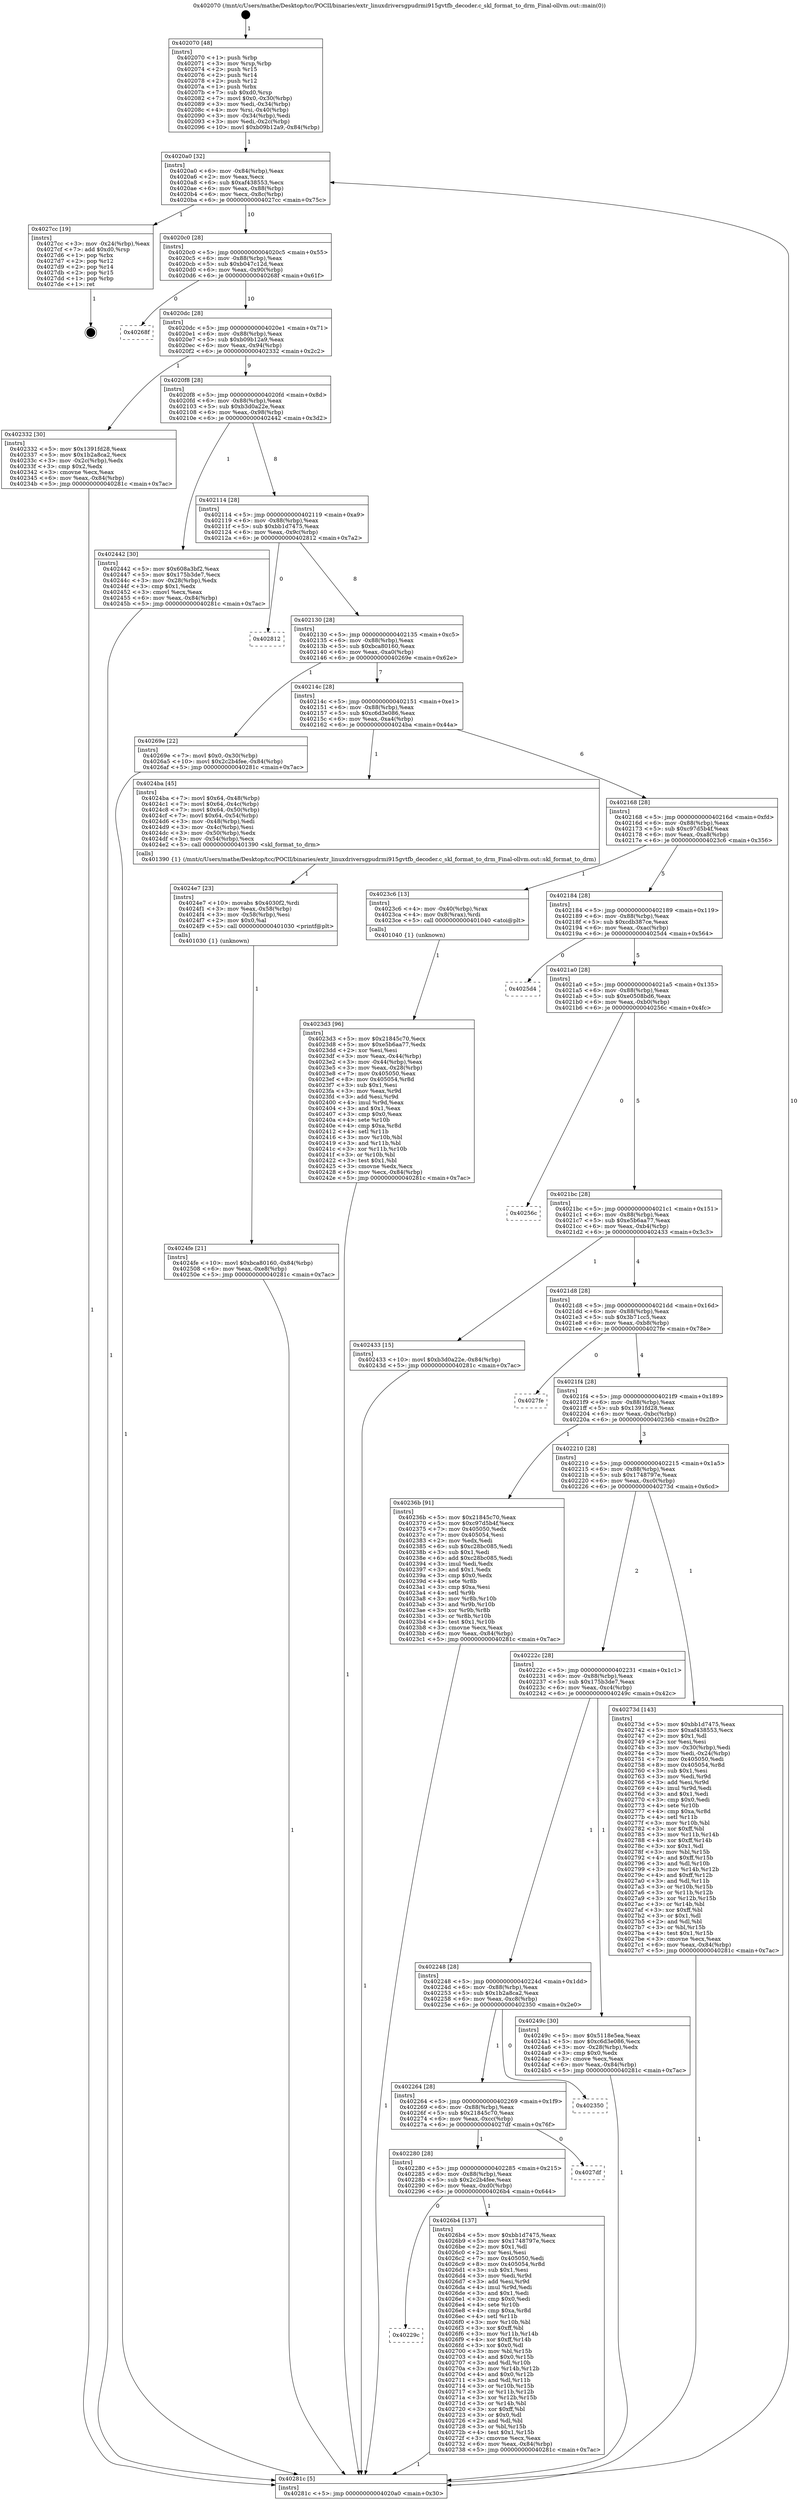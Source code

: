 digraph "0x402070" {
  label = "0x402070 (/mnt/c/Users/mathe/Desktop/tcc/POCII/binaries/extr_linuxdriversgpudrmi915gvtfb_decoder.c_skl_format_to_drm_Final-ollvm.out::main(0))"
  labelloc = "t"
  node[shape=record]

  Entry [label="",width=0.3,height=0.3,shape=circle,fillcolor=black,style=filled]
  "0x4020a0" [label="{
     0x4020a0 [32]\l
     | [instrs]\l
     &nbsp;&nbsp;0x4020a0 \<+6\>: mov -0x84(%rbp),%eax\l
     &nbsp;&nbsp;0x4020a6 \<+2\>: mov %eax,%ecx\l
     &nbsp;&nbsp;0x4020a8 \<+6\>: sub $0xaf438553,%ecx\l
     &nbsp;&nbsp;0x4020ae \<+6\>: mov %eax,-0x88(%rbp)\l
     &nbsp;&nbsp;0x4020b4 \<+6\>: mov %ecx,-0x8c(%rbp)\l
     &nbsp;&nbsp;0x4020ba \<+6\>: je 00000000004027cc \<main+0x75c\>\l
  }"]
  "0x4027cc" [label="{
     0x4027cc [19]\l
     | [instrs]\l
     &nbsp;&nbsp;0x4027cc \<+3\>: mov -0x24(%rbp),%eax\l
     &nbsp;&nbsp;0x4027cf \<+7\>: add $0xd0,%rsp\l
     &nbsp;&nbsp;0x4027d6 \<+1\>: pop %rbx\l
     &nbsp;&nbsp;0x4027d7 \<+2\>: pop %r12\l
     &nbsp;&nbsp;0x4027d9 \<+2\>: pop %r14\l
     &nbsp;&nbsp;0x4027db \<+2\>: pop %r15\l
     &nbsp;&nbsp;0x4027dd \<+1\>: pop %rbp\l
     &nbsp;&nbsp;0x4027de \<+1\>: ret\l
  }"]
  "0x4020c0" [label="{
     0x4020c0 [28]\l
     | [instrs]\l
     &nbsp;&nbsp;0x4020c0 \<+5\>: jmp 00000000004020c5 \<main+0x55\>\l
     &nbsp;&nbsp;0x4020c5 \<+6\>: mov -0x88(%rbp),%eax\l
     &nbsp;&nbsp;0x4020cb \<+5\>: sub $0xb047c12d,%eax\l
     &nbsp;&nbsp;0x4020d0 \<+6\>: mov %eax,-0x90(%rbp)\l
     &nbsp;&nbsp;0x4020d6 \<+6\>: je 000000000040268f \<main+0x61f\>\l
  }"]
  Exit [label="",width=0.3,height=0.3,shape=circle,fillcolor=black,style=filled,peripheries=2]
  "0x40268f" [label="{
     0x40268f\l
  }", style=dashed]
  "0x4020dc" [label="{
     0x4020dc [28]\l
     | [instrs]\l
     &nbsp;&nbsp;0x4020dc \<+5\>: jmp 00000000004020e1 \<main+0x71\>\l
     &nbsp;&nbsp;0x4020e1 \<+6\>: mov -0x88(%rbp),%eax\l
     &nbsp;&nbsp;0x4020e7 \<+5\>: sub $0xb09b12a9,%eax\l
     &nbsp;&nbsp;0x4020ec \<+6\>: mov %eax,-0x94(%rbp)\l
     &nbsp;&nbsp;0x4020f2 \<+6\>: je 0000000000402332 \<main+0x2c2\>\l
  }"]
  "0x40229c" [label="{
     0x40229c\l
  }", style=dashed]
  "0x402332" [label="{
     0x402332 [30]\l
     | [instrs]\l
     &nbsp;&nbsp;0x402332 \<+5\>: mov $0x1391fd28,%eax\l
     &nbsp;&nbsp;0x402337 \<+5\>: mov $0x1b2a8ca2,%ecx\l
     &nbsp;&nbsp;0x40233c \<+3\>: mov -0x2c(%rbp),%edx\l
     &nbsp;&nbsp;0x40233f \<+3\>: cmp $0x2,%edx\l
     &nbsp;&nbsp;0x402342 \<+3\>: cmovne %ecx,%eax\l
     &nbsp;&nbsp;0x402345 \<+6\>: mov %eax,-0x84(%rbp)\l
     &nbsp;&nbsp;0x40234b \<+5\>: jmp 000000000040281c \<main+0x7ac\>\l
  }"]
  "0x4020f8" [label="{
     0x4020f8 [28]\l
     | [instrs]\l
     &nbsp;&nbsp;0x4020f8 \<+5\>: jmp 00000000004020fd \<main+0x8d\>\l
     &nbsp;&nbsp;0x4020fd \<+6\>: mov -0x88(%rbp),%eax\l
     &nbsp;&nbsp;0x402103 \<+5\>: sub $0xb3d0a22e,%eax\l
     &nbsp;&nbsp;0x402108 \<+6\>: mov %eax,-0x98(%rbp)\l
     &nbsp;&nbsp;0x40210e \<+6\>: je 0000000000402442 \<main+0x3d2\>\l
  }"]
  "0x40281c" [label="{
     0x40281c [5]\l
     | [instrs]\l
     &nbsp;&nbsp;0x40281c \<+5\>: jmp 00000000004020a0 \<main+0x30\>\l
  }"]
  "0x402070" [label="{
     0x402070 [48]\l
     | [instrs]\l
     &nbsp;&nbsp;0x402070 \<+1\>: push %rbp\l
     &nbsp;&nbsp;0x402071 \<+3\>: mov %rsp,%rbp\l
     &nbsp;&nbsp;0x402074 \<+2\>: push %r15\l
     &nbsp;&nbsp;0x402076 \<+2\>: push %r14\l
     &nbsp;&nbsp;0x402078 \<+2\>: push %r12\l
     &nbsp;&nbsp;0x40207a \<+1\>: push %rbx\l
     &nbsp;&nbsp;0x40207b \<+7\>: sub $0xd0,%rsp\l
     &nbsp;&nbsp;0x402082 \<+7\>: movl $0x0,-0x30(%rbp)\l
     &nbsp;&nbsp;0x402089 \<+3\>: mov %edi,-0x34(%rbp)\l
     &nbsp;&nbsp;0x40208c \<+4\>: mov %rsi,-0x40(%rbp)\l
     &nbsp;&nbsp;0x402090 \<+3\>: mov -0x34(%rbp),%edi\l
     &nbsp;&nbsp;0x402093 \<+3\>: mov %edi,-0x2c(%rbp)\l
     &nbsp;&nbsp;0x402096 \<+10\>: movl $0xb09b12a9,-0x84(%rbp)\l
  }"]
  "0x4026b4" [label="{
     0x4026b4 [137]\l
     | [instrs]\l
     &nbsp;&nbsp;0x4026b4 \<+5\>: mov $0xbb1d7475,%eax\l
     &nbsp;&nbsp;0x4026b9 \<+5\>: mov $0x1748797e,%ecx\l
     &nbsp;&nbsp;0x4026be \<+2\>: mov $0x1,%dl\l
     &nbsp;&nbsp;0x4026c0 \<+2\>: xor %esi,%esi\l
     &nbsp;&nbsp;0x4026c2 \<+7\>: mov 0x405050,%edi\l
     &nbsp;&nbsp;0x4026c9 \<+8\>: mov 0x405054,%r8d\l
     &nbsp;&nbsp;0x4026d1 \<+3\>: sub $0x1,%esi\l
     &nbsp;&nbsp;0x4026d4 \<+3\>: mov %edi,%r9d\l
     &nbsp;&nbsp;0x4026d7 \<+3\>: add %esi,%r9d\l
     &nbsp;&nbsp;0x4026da \<+4\>: imul %r9d,%edi\l
     &nbsp;&nbsp;0x4026de \<+3\>: and $0x1,%edi\l
     &nbsp;&nbsp;0x4026e1 \<+3\>: cmp $0x0,%edi\l
     &nbsp;&nbsp;0x4026e4 \<+4\>: sete %r10b\l
     &nbsp;&nbsp;0x4026e8 \<+4\>: cmp $0xa,%r8d\l
     &nbsp;&nbsp;0x4026ec \<+4\>: setl %r11b\l
     &nbsp;&nbsp;0x4026f0 \<+3\>: mov %r10b,%bl\l
     &nbsp;&nbsp;0x4026f3 \<+3\>: xor $0xff,%bl\l
     &nbsp;&nbsp;0x4026f6 \<+3\>: mov %r11b,%r14b\l
     &nbsp;&nbsp;0x4026f9 \<+4\>: xor $0xff,%r14b\l
     &nbsp;&nbsp;0x4026fd \<+3\>: xor $0x0,%dl\l
     &nbsp;&nbsp;0x402700 \<+3\>: mov %bl,%r15b\l
     &nbsp;&nbsp;0x402703 \<+4\>: and $0x0,%r15b\l
     &nbsp;&nbsp;0x402707 \<+3\>: and %dl,%r10b\l
     &nbsp;&nbsp;0x40270a \<+3\>: mov %r14b,%r12b\l
     &nbsp;&nbsp;0x40270d \<+4\>: and $0x0,%r12b\l
     &nbsp;&nbsp;0x402711 \<+3\>: and %dl,%r11b\l
     &nbsp;&nbsp;0x402714 \<+3\>: or %r10b,%r15b\l
     &nbsp;&nbsp;0x402717 \<+3\>: or %r11b,%r12b\l
     &nbsp;&nbsp;0x40271a \<+3\>: xor %r12b,%r15b\l
     &nbsp;&nbsp;0x40271d \<+3\>: or %r14b,%bl\l
     &nbsp;&nbsp;0x402720 \<+3\>: xor $0xff,%bl\l
     &nbsp;&nbsp;0x402723 \<+3\>: or $0x0,%dl\l
     &nbsp;&nbsp;0x402726 \<+2\>: and %dl,%bl\l
     &nbsp;&nbsp;0x402728 \<+3\>: or %bl,%r15b\l
     &nbsp;&nbsp;0x40272b \<+4\>: test $0x1,%r15b\l
     &nbsp;&nbsp;0x40272f \<+3\>: cmovne %ecx,%eax\l
     &nbsp;&nbsp;0x402732 \<+6\>: mov %eax,-0x84(%rbp)\l
     &nbsp;&nbsp;0x402738 \<+5\>: jmp 000000000040281c \<main+0x7ac\>\l
  }"]
  "0x402442" [label="{
     0x402442 [30]\l
     | [instrs]\l
     &nbsp;&nbsp;0x402442 \<+5\>: mov $0x608a3bf2,%eax\l
     &nbsp;&nbsp;0x402447 \<+5\>: mov $0x175b3de7,%ecx\l
     &nbsp;&nbsp;0x40244c \<+3\>: mov -0x28(%rbp),%edx\l
     &nbsp;&nbsp;0x40244f \<+3\>: cmp $0x1,%edx\l
     &nbsp;&nbsp;0x402452 \<+3\>: cmovl %ecx,%eax\l
     &nbsp;&nbsp;0x402455 \<+6\>: mov %eax,-0x84(%rbp)\l
     &nbsp;&nbsp;0x40245b \<+5\>: jmp 000000000040281c \<main+0x7ac\>\l
  }"]
  "0x402114" [label="{
     0x402114 [28]\l
     | [instrs]\l
     &nbsp;&nbsp;0x402114 \<+5\>: jmp 0000000000402119 \<main+0xa9\>\l
     &nbsp;&nbsp;0x402119 \<+6\>: mov -0x88(%rbp),%eax\l
     &nbsp;&nbsp;0x40211f \<+5\>: sub $0xbb1d7475,%eax\l
     &nbsp;&nbsp;0x402124 \<+6\>: mov %eax,-0x9c(%rbp)\l
     &nbsp;&nbsp;0x40212a \<+6\>: je 0000000000402812 \<main+0x7a2\>\l
  }"]
  "0x402280" [label="{
     0x402280 [28]\l
     | [instrs]\l
     &nbsp;&nbsp;0x402280 \<+5\>: jmp 0000000000402285 \<main+0x215\>\l
     &nbsp;&nbsp;0x402285 \<+6\>: mov -0x88(%rbp),%eax\l
     &nbsp;&nbsp;0x40228b \<+5\>: sub $0x2c2b4fee,%eax\l
     &nbsp;&nbsp;0x402290 \<+6\>: mov %eax,-0xd0(%rbp)\l
     &nbsp;&nbsp;0x402296 \<+6\>: je 00000000004026b4 \<main+0x644\>\l
  }"]
  "0x402812" [label="{
     0x402812\l
  }", style=dashed]
  "0x402130" [label="{
     0x402130 [28]\l
     | [instrs]\l
     &nbsp;&nbsp;0x402130 \<+5\>: jmp 0000000000402135 \<main+0xc5\>\l
     &nbsp;&nbsp;0x402135 \<+6\>: mov -0x88(%rbp),%eax\l
     &nbsp;&nbsp;0x40213b \<+5\>: sub $0xbca80160,%eax\l
     &nbsp;&nbsp;0x402140 \<+6\>: mov %eax,-0xa0(%rbp)\l
     &nbsp;&nbsp;0x402146 \<+6\>: je 000000000040269e \<main+0x62e\>\l
  }"]
  "0x4027df" [label="{
     0x4027df\l
  }", style=dashed]
  "0x40269e" [label="{
     0x40269e [22]\l
     | [instrs]\l
     &nbsp;&nbsp;0x40269e \<+7\>: movl $0x0,-0x30(%rbp)\l
     &nbsp;&nbsp;0x4026a5 \<+10\>: movl $0x2c2b4fee,-0x84(%rbp)\l
     &nbsp;&nbsp;0x4026af \<+5\>: jmp 000000000040281c \<main+0x7ac\>\l
  }"]
  "0x40214c" [label="{
     0x40214c [28]\l
     | [instrs]\l
     &nbsp;&nbsp;0x40214c \<+5\>: jmp 0000000000402151 \<main+0xe1\>\l
     &nbsp;&nbsp;0x402151 \<+6\>: mov -0x88(%rbp),%eax\l
     &nbsp;&nbsp;0x402157 \<+5\>: sub $0xc6d3e086,%eax\l
     &nbsp;&nbsp;0x40215c \<+6\>: mov %eax,-0xa4(%rbp)\l
     &nbsp;&nbsp;0x402162 \<+6\>: je 00000000004024ba \<main+0x44a\>\l
  }"]
  "0x402264" [label="{
     0x402264 [28]\l
     | [instrs]\l
     &nbsp;&nbsp;0x402264 \<+5\>: jmp 0000000000402269 \<main+0x1f9\>\l
     &nbsp;&nbsp;0x402269 \<+6\>: mov -0x88(%rbp),%eax\l
     &nbsp;&nbsp;0x40226f \<+5\>: sub $0x21845c70,%eax\l
     &nbsp;&nbsp;0x402274 \<+6\>: mov %eax,-0xcc(%rbp)\l
     &nbsp;&nbsp;0x40227a \<+6\>: je 00000000004027df \<main+0x76f\>\l
  }"]
  "0x4024ba" [label="{
     0x4024ba [45]\l
     | [instrs]\l
     &nbsp;&nbsp;0x4024ba \<+7\>: movl $0x64,-0x48(%rbp)\l
     &nbsp;&nbsp;0x4024c1 \<+7\>: movl $0x64,-0x4c(%rbp)\l
     &nbsp;&nbsp;0x4024c8 \<+7\>: movl $0x64,-0x50(%rbp)\l
     &nbsp;&nbsp;0x4024cf \<+7\>: movl $0x64,-0x54(%rbp)\l
     &nbsp;&nbsp;0x4024d6 \<+3\>: mov -0x48(%rbp),%edi\l
     &nbsp;&nbsp;0x4024d9 \<+3\>: mov -0x4c(%rbp),%esi\l
     &nbsp;&nbsp;0x4024dc \<+3\>: mov -0x50(%rbp),%edx\l
     &nbsp;&nbsp;0x4024df \<+3\>: mov -0x54(%rbp),%ecx\l
     &nbsp;&nbsp;0x4024e2 \<+5\>: call 0000000000401390 \<skl_format_to_drm\>\l
     | [calls]\l
     &nbsp;&nbsp;0x401390 \{1\} (/mnt/c/Users/mathe/Desktop/tcc/POCII/binaries/extr_linuxdriversgpudrmi915gvtfb_decoder.c_skl_format_to_drm_Final-ollvm.out::skl_format_to_drm)\l
  }"]
  "0x402168" [label="{
     0x402168 [28]\l
     | [instrs]\l
     &nbsp;&nbsp;0x402168 \<+5\>: jmp 000000000040216d \<main+0xfd\>\l
     &nbsp;&nbsp;0x40216d \<+6\>: mov -0x88(%rbp),%eax\l
     &nbsp;&nbsp;0x402173 \<+5\>: sub $0xc97d5b4f,%eax\l
     &nbsp;&nbsp;0x402178 \<+6\>: mov %eax,-0xa8(%rbp)\l
     &nbsp;&nbsp;0x40217e \<+6\>: je 00000000004023c6 \<main+0x356\>\l
  }"]
  "0x402350" [label="{
     0x402350\l
  }", style=dashed]
  "0x4023c6" [label="{
     0x4023c6 [13]\l
     | [instrs]\l
     &nbsp;&nbsp;0x4023c6 \<+4\>: mov -0x40(%rbp),%rax\l
     &nbsp;&nbsp;0x4023ca \<+4\>: mov 0x8(%rax),%rdi\l
     &nbsp;&nbsp;0x4023ce \<+5\>: call 0000000000401040 \<atoi@plt\>\l
     | [calls]\l
     &nbsp;&nbsp;0x401040 \{1\} (unknown)\l
  }"]
  "0x402184" [label="{
     0x402184 [28]\l
     | [instrs]\l
     &nbsp;&nbsp;0x402184 \<+5\>: jmp 0000000000402189 \<main+0x119\>\l
     &nbsp;&nbsp;0x402189 \<+6\>: mov -0x88(%rbp),%eax\l
     &nbsp;&nbsp;0x40218f \<+5\>: sub $0xcdb387ce,%eax\l
     &nbsp;&nbsp;0x402194 \<+6\>: mov %eax,-0xac(%rbp)\l
     &nbsp;&nbsp;0x40219a \<+6\>: je 00000000004025d4 \<main+0x564\>\l
  }"]
  "0x4024fe" [label="{
     0x4024fe [21]\l
     | [instrs]\l
     &nbsp;&nbsp;0x4024fe \<+10\>: movl $0xbca80160,-0x84(%rbp)\l
     &nbsp;&nbsp;0x402508 \<+6\>: mov %eax,-0xe8(%rbp)\l
     &nbsp;&nbsp;0x40250e \<+5\>: jmp 000000000040281c \<main+0x7ac\>\l
  }"]
  "0x4025d4" [label="{
     0x4025d4\l
  }", style=dashed]
  "0x4021a0" [label="{
     0x4021a0 [28]\l
     | [instrs]\l
     &nbsp;&nbsp;0x4021a0 \<+5\>: jmp 00000000004021a5 \<main+0x135\>\l
     &nbsp;&nbsp;0x4021a5 \<+6\>: mov -0x88(%rbp),%eax\l
     &nbsp;&nbsp;0x4021ab \<+5\>: sub $0xe0508bd6,%eax\l
     &nbsp;&nbsp;0x4021b0 \<+6\>: mov %eax,-0xb0(%rbp)\l
     &nbsp;&nbsp;0x4021b6 \<+6\>: je 000000000040256c \<main+0x4fc\>\l
  }"]
  "0x4024e7" [label="{
     0x4024e7 [23]\l
     | [instrs]\l
     &nbsp;&nbsp;0x4024e7 \<+10\>: movabs $0x4030f2,%rdi\l
     &nbsp;&nbsp;0x4024f1 \<+3\>: mov %eax,-0x58(%rbp)\l
     &nbsp;&nbsp;0x4024f4 \<+3\>: mov -0x58(%rbp),%esi\l
     &nbsp;&nbsp;0x4024f7 \<+2\>: mov $0x0,%al\l
     &nbsp;&nbsp;0x4024f9 \<+5\>: call 0000000000401030 \<printf@plt\>\l
     | [calls]\l
     &nbsp;&nbsp;0x401030 \{1\} (unknown)\l
  }"]
  "0x40256c" [label="{
     0x40256c\l
  }", style=dashed]
  "0x4021bc" [label="{
     0x4021bc [28]\l
     | [instrs]\l
     &nbsp;&nbsp;0x4021bc \<+5\>: jmp 00000000004021c1 \<main+0x151\>\l
     &nbsp;&nbsp;0x4021c1 \<+6\>: mov -0x88(%rbp),%eax\l
     &nbsp;&nbsp;0x4021c7 \<+5\>: sub $0xe5b6aa77,%eax\l
     &nbsp;&nbsp;0x4021cc \<+6\>: mov %eax,-0xb4(%rbp)\l
     &nbsp;&nbsp;0x4021d2 \<+6\>: je 0000000000402433 \<main+0x3c3\>\l
  }"]
  "0x402248" [label="{
     0x402248 [28]\l
     | [instrs]\l
     &nbsp;&nbsp;0x402248 \<+5\>: jmp 000000000040224d \<main+0x1dd\>\l
     &nbsp;&nbsp;0x40224d \<+6\>: mov -0x88(%rbp),%eax\l
     &nbsp;&nbsp;0x402253 \<+5\>: sub $0x1b2a8ca2,%eax\l
     &nbsp;&nbsp;0x402258 \<+6\>: mov %eax,-0xc8(%rbp)\l
     &nbsp;&nbsp;0x40225e \<+6\>: je 0000000000402350 \<main+0x2e0\>\l
  }"]
  "0x402433" [label="{
     0x402433 [15]\l
     | [instrs]\l
     &nbsp;&nbsp;0x402433 \<+10\>: movl $0xb3d0a22e,-0x84(%rbp)\l
     &nbsp;&nbsp;0x40243d \<+5\>: jmp 000000000040281c \<main+0x7ac\>\l
  }"]
  "0x4021d8" [label="{
     0x4021d8 [28]\l
     | [instrs]\l
     &nbsp;&nbsp;0x4021d8 \<+5\>: jmp 00000000004021dd \<main+0x16d\>\l
     &nbsp;&nbsp;0x4021dd \<+6\>: mov -0x88(%rbp),%eax\l
     &nbsp;&nbsp;0x4021e3 \<+5\>: sub $0x3b71cc5,%eax\l
     &nbsp;&nbsp;0x4021e8 \<+6\>: mov %eax,-0xb8(%rbp)\l
     &nbsp;&nbsp;0x4021ee \<+6\>: je 00000000004027fe \<main+0x78e\>\l
  }"]
  "0x40249c" [label="{
     0x40249c [30]\l
     | [instrs]\l
     &nbsp;&nbsp;0x40249c \<+5\>: mov $0x5118e5ea,%eax\l
     &nbsp;&nbsp;0x4024a1 \<+5\>: mov $0xc6d3e086,%ecx\l
     &nbsp;&nbsp;0x4024a6 \<+3\>: mov -0x28(%rbp),%edx\l
     &nbsp;&nbsp;0x4024a9 \<+3\>: cmp $0x0,%edx\l
     &nbsp;&nbsp;0x4024ac \<+3\>: cmove %ecx,%eax\l
     &nbsp;&nbsp;0x4024af \<+6\>: mov %eax,-0x84(%rbp)\l
     &nbsp;&nbsp;0x4024b5 \<+5\>: jmp 000000000040281c \<main+0x7ac\>\l
  }"]
  "0x4027fe" [label="{
     0x4027fe\l
  }", style=dashed]
  "0x4021f4" [label="{
     0x4021f4 [28]\l
     | [instrs]\l
     &nbsp;&nbsp;0x4021f4 \<+5\>: jmp 00000000004021f9 \<main+0x189\>\l
     &nbsp;&nbsp;0x4021f9 \<+6\>: mov -0x88(%rbp),%eax\l
     &nbsp;&nbsp;0x4021ff \<+5\>: sub $0x1391fd28,%eax\l
     &nbsp;&nbsp;0x402204 \<+6\>: mov %eax,-0xbc(%rbp)\l
     &nbsp;&nbsp;0x40220a \<+6\>: je 000000000040236b \<main+0x2fb\>\l
  }"]
  "0x40222c" [label="{
     0x40222c [28]\l
     | [instrs]\l
     &nbsp;&nbsp;0x40222c \<+5\>: jmp 0000000000402231 \<main+0x1c1\>\l
     &nbsp;&nbsp;0x402231 \<+6\>: mov -0x88(%rbp),%eax\l
     &nbsp;&nbsp;0x402237 \<+5\>: sub $0x175b3de7,%eax\l
     &nbsp;&nbsp;0x40223c \<+6\>: mov %eax,-0xc4(%rbp)\l
     &nbsp;&nbsp;0x402242 \<+6\>: je 000000000040249c \<main+0x42c\>\l
  }"]
  "0x40236b" [label="{
     0x40236b [91]\l
     | [instrs]\l
     &nbsp;&nbsp;0x40236b \<+5\>: mov $0x21845c70,%eax\l
     &nbsp;&nbsp;0x402370 \<+5\>: mov $0xc97d5b4f,%ecx\l
     &nbsp;&nbsp;0x402375 \<+7\>: mov 0x405050,%edx\l
     &nbsp;&nbsp;0x40237c \<+7\>: mov 0x405054,%esi\l
     &nbsp;&nbsp;0x402383 \<+2\>: mov %edx,%edi\l
     &nbsp;&nbsp;0x402385 \<+6\>: sub $0xc28bc085,%edi\l
     &nbsp;&nbsp;0x40238b \<+3\>: sub $0x1,%edi\l
     &nbsp;&nbsp;0x40238e \<+6\>: add $0xc28bc085,%edi\l
     &nbsp;&nbsp;0x402394 \<+3\>: imul %edi,%edx\l
     &nbsp;&nbsp;0x402397 \<+3\>: and $0x1,%edx\l
     &nbsp;&nbsp;0x40239a \<+3\>: cmp $0x0,%edx\l
     &nbsp;&nbsp;0x40239d \<+4\>: sete %r8b\l
     &nbsp;&nbsp;0x4023a1 \<+3\>: cmp $0xa,%esi\l
     &nbsp;&nbsp;0x4023a4 \<+4\>: setl %r9b\l
     &nbsp;&nbsp;0x4023a8 \<+3\>: mov %r8b,%r10b\l
     &nbsp;&nbsp;0x4023ab \<+3\>: and %r9b,%r10b\l
     &nbsp;&nbsp;0x4023ae \<+3\>: xor %r9b,%r8b\l
     &nbsp;&nbsp;0x4023b1 \<+3\>: or %r8b,%r10b\l
     &nbsp;&nbsp;0x4023b4 \<+4\>: test $0x1,%r10b\l
     &nbsp;&nbsp;0x4023b8 \<+3\>: cmovne %ecx,%eax\l
     &nbsp;&nbsp;0x4023bb \<+6\>: mov %eax,-0x84(%rbp)\l
     &nbsp;&nbsp;0x4023c1 \<+5\>: jmp 000000000040281c \<main+0x7ac\>\l
  }"]
  "0x402210" [label="{
     0x402210 [28]\l
     | [instrs]\l
     &nbsp;&nbsp;0x402210 \<+5\>: jmp 0000000000402215 \<main+0x1a5\>\l
     &nbsp;&nbsp;0x402215 \<+6\>: mov -0x88(%rbp),%eax\l
     &nbsp;&nbsp;0x40221b \<+5\>: sub $0x1748797e,%eax\l
     &nbsp;&nbsp;0x402220 \<+6\>: mov %eax,-0xc0(%rbp)\l
     &nbsp;&nbsp;0x402226 \<+6\>: je 000000000040273d \<main+0x6cd\>\l
  }"]
  "0x4023d3" [label="{
     0x4023d3 [96]\l
     | [instrs]\l
     &nbsp;&nbsp;0x4023d3 \<+5\>: mov $0x21845c70,%ecx\l
     &nbsp;&nbsp;0x4023d8 \<+5\>: mov $0xe5b6aa77,%edx\l
     &nbsp;&nbsp;0x4023dd \<+2\>: xor %esi,%esi\l
     &nbsp;&nbsp;0x4023df \<+3\>: mov %eax,-0x44(%rbp)\l
     &nbsp;&nbsp;0x4023e2 \<+3\>: mov -0x44(%rbp),%eax\l
     &nbsp;&nbsp;0x4023e5 \<+3\>: mov %eax,-0x28(%rbp)\l
     &nbsp;&nbsp;0x4023e8 \<+7\>: mov 0x405050,%eax\l
     &nbsp;&nbsp;0x4023ef \<+8\>: mov 0x405054,%r8d\l
     &nbsp;&nbsp;0x4023f7 \<+3\>: sub $0x1,%esi\l
     &nbsp;&nbsp;0x4023fa \<+3\>: mov %eax,%r9d\l
     &nbsp;&nbsp;0x4023fd \<+3\>: add %esi,%r9d\l
     &nbsp;&nbsp;0x402400 \<+4\>: imul %r9d,%eax\l
     &nbsp;&nbsp;0x402404 \<+3\>: and $0x1,%eax\l
     &nbsp;&nbsp;0x402407 \<+3\>: cmp $0x0,%eax\l
     &nbsp;&nbsp;0x40240a \<+4\>: sete %r10b\l
     &nbsp;&nbsp;0x40240e \<+4\>: cmp $0xa,%r8d\l
     &nbsp;&nbsp;0x402412 \<+4\>: setl %r11b\l
     &nbsp;&nbsp;0x402416 \<+3\>: mov %r10b,%bl\l
     &nbsp;&nbsp;0x402419 \<+3\>: and %r11b,%bl\l
     &nbsp;&nbsp;0x40241c \<+3\>: xor %r11b,%r10b\l
     &nbsp;&nbsp;0x40241f \<+3\>: or %r10b,%bl\l
     &nbsp;&nbsp;0x402422 \<+3\>: test $0x1,%bl\l
     &nbsp;&nbsp;0x402425 \<+3\>: cmovne %edx,%ecx\l
     &nbsp;&nbsp;0x402428 \<+6\>: mov %ecx,-0x84(%rbp)\l
     &nbsp;&nbsp;0x40242e \<+5\>: jmp 000000000040281c \<main+0x7ac\>\l
  }"]
  "0x40273d" [label="{
     0x40273d [143]\l
     | [instrs]\l
     &nbsp;&nbsp;0x40273d \<+5\>: mov $0xbb1d7475,%eax\l
     &nbsp;&nbsp;0x402742 \<+5\>: mov $0xaf438553,%ecx\l
     &nbsp;&nbsp;0x402747 \<+2\>: mov $0x1,%dl\l
     &nbsp;&nbsp;0x402749 \<+2\>: xor %esi,%esi\l
     &nbsp;&nbsp;0x40274b \<+3\>: mov -0x30(%rbp),%edi\l
     &nbsp;&nbsp;0x40274e \<+3\>: mov %edi,-0x24(%rbp)\l
     &nbsp;&nbsp;0x402751 \<+7\>: mov 0x405050,%edi\l
     &nbsp;&nbsp;0x402758 \<+8\>: mov 0x405054,%r8d\l
     &nbsp;&nbsp;0x402760 \<+3\>: sub $0x1,%esi\l
     &nbsp;&nbsp;0x402763 \<+3\>: mov %edi,%r9d\l
     &nbsp;&nbsp;0x402766 \<+3\>: add %esi,%r9d\l
     &nbsp;&nbsp;0x402769 \<+4\>: imul %r9d,%edi\l
     &nbsp;&nbsp;0x40276d \<+3\>: and $0x1,%edi\l
     &nbsp;&nbsp;0x402770 \<+3\>: cmp $0x0,%edi\l
     &nbsp;&nbsp;0x402773 \<+4\>: sete %r10b\l
     &nbsp;&nbsp;0x402777 \<+4\>: cmp $0xa,%r8d\l
     &nbsp;&nbsp;0x40277b \<+4\>: setl %r11b\l
     &nbsp;&nbsp;0x40277f \<+3\>: mov %r10b,%bl\l
     &nbsp;&nbsp;0x402782 \<+3\>: xor $0xff,%bl\l
     &nbsp;&nbsp;0x402785 \<+3\>: mov %r11b,%r14b\l
     &nbsp;&nbsp;0x402788 \<+4\>: xor $0xff,%r14b\l
     &nbsp;&nbsp;0x40278c \<+3\>: xor $0x1,%dl\l
     &nbsp;&nbsp;0x40278f \<+3\>: mov %bl,%r15b\l
     &nbsp;&nbsp;0x402792 \<+4\>: and $0xff,%r15b\l
     &nbsp;&nbsp;0x402796 \<+3\>: and %dl,%r10b\l
     &nbsp;&nbsp;0x402799 \<+3\>: mov %r14b,%r12b\l
     &nbsp;&nbsp;0x40279c \<+4\>: and $0xff,%r12b\l
     &nbsp;&nbsp;0x4027a0 \<+3\>: and %dl,%r11b\l
     &nbsp;&nbsp;0x4027a3 \<+3\>: or %r10b,%r15b\l
     &nbsp;&nbsp;0x4027a6 \<+3\>: or %r11b,%r12b\l
     &nbsp;&nbsp;0x4027a9 \<+3\>: xor %r12b,%r15b\l
     &nbsp;&nbsp;0x4027ac \<+3\>: or %r14b,%bl\l
     &nbsp;&nbsp;0x4027af \<+3\>: xor $0xff,%bl\l
     &nbsp;&nbsp;0x4027b2 \<+3\>: or $0x1,%dl\l
     &nbsp;&nbsp;0x4027b5 \<+2\>: and %dl,%bl\l
     &nbsp;&nbsp;0x4027b7 \<+3\>: or %bl,%r15b\l
     &nbsp;&nbsp;0x4027ba \<+4\>: test $0x1,%r15b\l
     &nbsp;&nbsp;0x4027be \<+3\>: cmovne %ecx,%eax\l
     &nbsp;&nbsp;0x4027c1 \<+6\>: mov %eax,-0x84(%rbp)\l
     &nbsp;&nbsp;0x4027c7 \<+5\>: jmp 000000000040281c \<main+0x7ac\>\l
  }"]
  Entry -> "0x402070" [label=" 1"]
  "0x4020a0" -> "0x4027cc" [label=" 1"]
  "0x4020a0" -> "0x4020c0" [label=" 10"]
  "0x4027cc" -> Exit [label=" 1"]
  "0x4020c0" -> "0x40268f" [label=" 0"]
  "0x4020c0" -> "0x4020dc" [label=" 10"]
  "0x40273d" -> "0x40281c" [label=" 1"]
  "0x4020dc" -> "0x402332" [label=" 1"]
  "0x4020dc" -> "0x4020f8" [label=" 9"]
  "0x402332" -> "0x40281c" [label=" 1"]
  "0x402070" -> "0x4020a0" [label=" 1"]
  "0x40281c" -> "0x4020a0" [label=" 10"]
  "0x4026b4" -> "0x40281c" [label=" 1"]
  "0x4020f8" -> "0x402442" [label=" 1"]
  "0x4020f8" -> "0x402114" [label=" 8"]
  "0x402280" -> "0x40229c" [label=" 0"]
  "0x402114" -> "0x402812" [label=" 0"]
  "0x402114" -> "0x402130" [label=" 8"]
  "0x402280" -> "0x4026b4" [label=" 1"]
  "0x402130" -> "0x40269e" [label=" 1"]
  "0x402130" -> "0x40214c" [label=" 7"]
  "0x402264" -> "0x402280" [label=" 1"]
  "0x40214c" -> "0x4024ba" [label=" 1"]
  "0x40214c" -> "0x402168" [label=" 6"]
  "0x402264" -> "0x4027df" [label=" 0"]
  "0x402168" -> "0x4023c6" [label=" 1"]
  "0x402168" -> "0x402184" [label=" 5"]
  "0x402248" -> "0x402264" [label=" 1"]
  "0x402184" -> "0x4025d4" [label=" 0"]
  "0x402184" -> "0x4021a0" [label=" 5"]
  "0x402248" -> "0x402350" [label=" 0"]
  "0x4021a0" -> "0x40256c" [label=" 0"]
  "0x4021a0" -> "0x4021bc" [label=" 5"]
  "0x40269e" -> "0x40281c" [label=" 1"]
  "0x4021bc" -> "0x402433" [label=" 1"]
  "0x4021bc" -> "0x4021d8" [label=" 4"]
  "0x4024fe" -> "0x40281c" [label=" 1"]
  "0x4021d8" -> "0x4027fe" [label=" 0"]
  "0x4021d8" -> "0x4021f4" [label=" 4"]
  "0x4024e7" -> "0x4024fe" [label=" 1"]
  "0x4021f4" -> "0x40236b" [label=" 1"]
  "0x4021f4" -> "0x402210" [label=" 3"]
  "0x40236b" -> "0x40281c" [label=" 1"]
  "0x4023c6" -> "0x4023d3" [label=" 1"]
  "0x4023d3" -> "0x40281c" [label=" 1"]
  "0x402433" -> "0x40281c" [label=" 1"]
  "0x402442" -> "0x40281c" [label=" 1"]
  "0x40249c" -> "0x40281c" [label=" 1"]
  "0x402210" -> "0x40273d" [label=" 1"]
  "0x402210" -> "0x40222c" [label=" 2"]
  "0x4024ba" -> "0x4024e7" [label=" 1"]
  "0x40222c" -> "0x40249c" [label=" 1"]
  "0x40222c" -> "0x402248" [label=" 1"]
}
